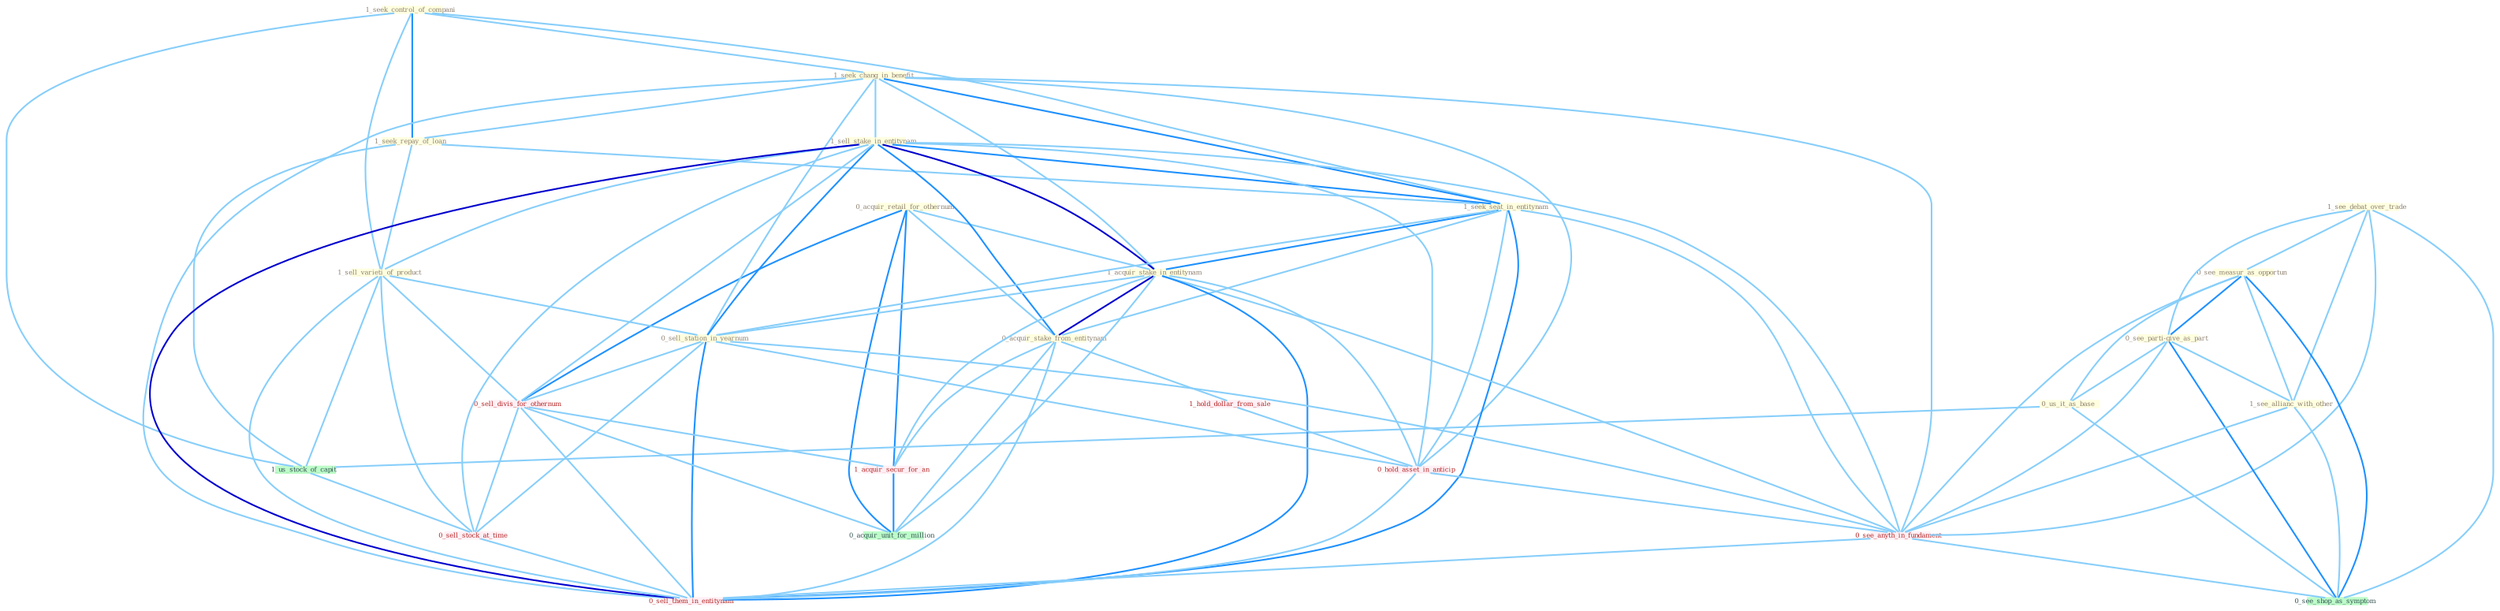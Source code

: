 Graph G{ 
    node
    [shape=polygon,style=filled,width=.5,height=.06,color="#BDFCC9",fixedsize=true,fontsize=4,
    fontcolor="#2f4f4f"];
    {node
    [color="#ffffe0", fontcolor="#8b7d6b"] "1_see_debat_over_trade " "0_acquir_retail_for_othernum " "1_seek_control_of_compani " "0_see_measur_as_opportun " "1_seek_chang_in_benefit " "1_seek_repay_of_loan " "0_see_parti-give_as_part " "1_sell_stake_in_entitynam " "1_see_allianc_with_other " "1_sell_varieti_of_product " "0_us_it_as_base " "1_seek_seat_in_entitynam " "1_acquir_stake_in_entitynam " "0_sell_station_in_yearnum " "0_acquir_stake_from_entitynam "}
{node [color="#fff0f5", fontcolor="#b22222"] "0_sell_divis_for_othernum " "1_acquir_secur_for_an " "1_hold_dollar_from_sale " "0_hold_asset_in_anticip " "0_sell_stock_at_time " "0_see_anyth_in_fundament " "0_sell_them_in_entitynam "}
edge [color="#B0E2FF"];

	"1_see_debat_over_trade " -- "0_see_measur_as_opportun " [w="1", color="#87cefa" ];
	"1_see_debat_over_trade " -- "0_see_parti-give_as_part " [w="1", color="#87cefa" ];
	"1_see_debat_over_trade " -- "1_see_allianc_with_other " [w="1", color="#87cefa" ];
	"1_see_debat_over_trade " -- "0_see_anyth_in_fundament " [w="1", color="#87cefa" ];
	"1_see_debat_over_trade " -- "0_see_shop_as_symptom " [w="1", color="#87cefa" ];
	"0_acquir_retail_for_othernum " -- "1_acquir_stake_in_entitynam " [w="1", color="#87cefa" ];
	"0_acquir_retail_for_othernum " -- "0_acquir_stake_from_entitynam " [w="1", color="#87cefa" ];
	"0_acquir_retail_for_othernum " -- "0_sell_divis_for_othernum " [w="2", color="#1e90ff" , len=0.8];
	"0_acquir_retail_for_othernum " -- "1_acquir_secur_for_an " [w="2", color="#1e90ff" , len=0.8];
	"0_acquir_retail_for_othernum " -- "0_acquir_unit_for_million " [w="2", color="#1e90ff" , len=0.8];
	"1_seek_control_of_compani " -- "1_seek_chang_in_benefit " [w="1", color="#87cefa" ];
	"1_seek_control_of_compani " -- "1_seek_repay_of_loan " [w="2", color="#1e90ff" , len=0.8];
	"1_seek_control_of_compani " -- "1_sell_varieti_of_product " [w="1", color="#87cefa" ];
	"1_seek_control_of_compani " -- "1_seek_seat_in_entitynam " [w="1", color="#87cefa" ];
	"1_seek_control_of_compani " -- "1_us_stock_of_capit " [w="1", color="#87cefa" ];
	"0_see_measur_as_opportun " -- "0_see_parti-give_as_part " [w="2", color="#1e90ff" , len=0.8];
	"0_see_measur_as_opportun " -- "1_see_allianc_with_other " [w="1", color="#87cefa" ];
	"0_see_measur_as_opportun " -- "0_us_it_as_base " [w="1", color="#87cefa" ];
	"0_see_measur_as_opportun " -- "0_see_anyth_in_fundament " [w="1", color="#87cefa" ];
	"0_see_measur_as_opportun " -- "0_see_shop_as_symptom " [w="2", color="#1e90ff" , len=0.8];
	"1_seek_chang_in_benefit " -- "1_seek_repay_of_loan " [w="1", color="#87cefa" ];
	"1_seek_chang_in_benefit " -- "1_sell_stake_in_entitynam " [w="1", color="#87cefa" ];
	"1_seek_chang_in_benefit " -- "1_seek_seat_in_entitynam " [w="2", color="#1e90ff" , len=0.8];
	"1_seek_chang_in_benefit " -- "1_acquir_stake_in_entitynam " [w="1", color="#87cefa" ];
	"1_seek_chang_in_benefit " -- "0_sell_station_in_yearnum " [w="1", color="#87cefa" ];
	"1_seek_chang_in_benefit " -- "0_hold_asset_in_anticip " [w="1", color="#87cefa" ];
	"1_seek_chang_in_benefit " -- "0_see_anyth_in_fundament " [w="1", color="#87cefa" ];
	"1_seek_chang_in_benefit " -- "0_sell_them_in_entitynam " [w="1", color="#87cefa" ];
	"1_seek_repay_of_loan " -- "1_sell_varieti_of_product " [w="1", color="#87cefa" ];
	"1_seek_repay_of_loan " -- "1_seek_seat_in_entitynam " [w="1", color="#87cefa" ];
	"1_seek_repay_of_loan " -- "1_us_stock_of_capit " [w="1", color="#87cefa" ];
	"0_see_parti-give_as_part " -- "1_see_allianc_with_other " [w="1", color="#87cefa" ];
	"0_see_parti-give_as_part " -- "0_us_it_as_base " [w="1", color="#87cefa" ];
	"0_see_parti-give_as_part " -- "0_see_anyth_in_fundament " [w="1", color="#87cefa" ];
	"0_see_parti-give_as_part " -- "0_see_shop_as_symptom " [w="2", color="#1e90ff" , len=0.8];
	"1_sell_stake_in_entitynam " -- "1_sell_varieti_of_product " [w="1", color="#87cefa" ];
	"1_sell_stake_in_entitynam " -- "1_seek_seat_in_entitynam " [w="2", color="#1e90ff" , len=0.8];
	"1_sell_stake_in_entitynam " -- "1_acquir_stake_in_entitynam " [w="3", color="#0000cd" , len=0.6];
	"1_sell_stake_in_entitynam " -- "0_sell_station_in_yearnum " [w="2", color="#1e90ff" , len=0.8];
	"1_sell_stake_in_entitynam " -- "0_acquir_stake_from_entitynam " [w="2", color="#1e90ff" , len=0.8];
	"1_sell_stake_in_entitynam " -- "0_sell_divis_for_othernum " [w="1", color="#87cefa" ];
	"1_sell_stake_in_entitynam " -- "0_hold_asset_in_anticip " [w="1", color="#87cefa" ];
	"1_sell_stake_in_entitynam " -- "0_sell_stock_at_time " [w="1", color="#87cefa" ];
	"1_sell_stake_in_entitynam " -- "0_see_anyth_in_fundament " [w="1", color="#87cefa" ];
	"1_sell_stake_in_entitynam " -- "0_sell_them_in_entitynam " [w="3", color="#0000cd" , len=0.6];
	"1_see_allianc_with_other " -- "0_see_anyth_in_fundament " [w="1", color="#87cefa" ];
	"1_see_allianc_with_other " -- "0_see_shop_as_symptom " [w="1", color="#87cefa" ];
	"1_sell_varieti_of_product " -- "0_sell_station_in_yearnum " [w="1", color="#87cefa" ];
	"1_sell_varieti_of_product " -- "0_sell_divis_for_othernum " [w="1", color="#87cefa" ];
	"1_sell_varieti_of_product " -- "1_us_stock_of_capit " [w="1", color="#87cefa" ];
	"1_sell_varieti_of_product " -- "0_sell_stock_at_time " [w="1", color="#87cefa" ];
	"1_sell_varieti_of_product " -- "0_sell_them_in_entitynam " [w="1", color="#87cefa" ];
	"0_us_it_as_base " -- "1_us_stock_of_capit " [w="1", color="#87cefa" ];
	"0_us_it_as_base " -- "0_see_shop_as_symptom " [w="1", color="#87cefa" ];
	"1_seek_seat_in_entitynam " -- "1_acquir_stake_in_entitynam " [w="2", color="#1e90ff" , len=0.8];
	"1_seek_seat_in_entitynam " -- "0_sell_station_in_yearnum " [w="1", color="#87cefa" ];
	"1_seek_seat_in_entitynam " -- "0_acquir_stake_from_entitynam " [w="1", color="#87cefa" ];
	"1_seek_seat_in_entitynam " -- "0_hold_asset_in_anticip " [w="1", color="#87cefa" ];
	"1_seek_seat_in_entitynam " -- "0_see_anyth_in_fundament " [w="1", color="#87cefa" ];
	"1_seek_seat_in_entitynam " -- "0_sell_them_in_entitynam " [w="2", color="#1e90ff" , len=0.8];
	"1_acquir_stake_in_entitynam " -- "0_sell_station_in_yearnum " [w="1", color="#87cefa" ];
	"1_acquir_stake_in_entitynam " -- "0_acquir_stake_from_entitynam " [w="3", color="#0000cd" , len=0.6];
	"1_acquir_stake_in_entitynam " -- "1_acquir_secur_for_an " [w="1", color="#87cefa" ];
	"1_acquir_stake_in_entitynam " -- "0_hold_asset_in_anticip " [w="1", color="#87cefa" ];
	"1_acquir_stake_in_entitynam " -- "0_see_anyth_in_fundament " [w="1", color="#87cefa" ];
	"1_acquir_stake_in_entitynam " -- "0_acquir_unit_for_million " [w="1", color="#87cefa" ];
	"1_acquir_stake_in_entitynam " -- "0_sell_them_in_entitynam " [w="2", color="#1e90ff" , len=0.8];
	"0_sell_station_in_yearnum " -- "0_sell_divis_for_othernum " [w="1", color="#87cefa" ];
	"0_sell_station_in_yearnum " -- "0_hold_asset_in_anticip " [w="1", color="#87cefa" ];
	"0_sell_station_in_yearnum " -- "0_sell_stock_at_time " [w="1", color="#87cefa" ];
	"0_sell_station_in_yearnum " -- "0_see_anyth_in_fundament " [w="1", color="#87cefa" ];
	"0_sell_station_in_yearnum " -- "0_sell_them_in_entitynam " [w="2", color="#1e90ff" , len=0.8];
	"0_acquir_stake_from_entitynam " -- "1_acquir_secur_for_an " [w="1", color="#87cefa" ];
	"0_acquir_stake_from_entitynam " -- "1_hold_dollar_from_sale " [w="1", color="#87cefa" ];
	"0_acquir_stake_from_entitynam " -- "0_acquir_unit_for_million " [w="1", color="#87cefa" ];
	"0_acquir_stake_from_entitynam " -- "0_sell_them_in_entitynam " [w="1", color="#87cefa" ];
	"0_sell_divis_for_othernum " -- "1_acquir_secur_for_an " [w="1", color="#87cefa" ];
	"0_sell_divis_for_othernum " -- "0_sell_stock_at_time " [w="1", color="#87cefa" ];
	"0_sell_divis_for_othernum " -- "0_acquir_unit_for_million " [w="1", color="#87cefa" ];
	"0_sell_divis_for_othernum " -- "0_sell_them_in_entitynam " [w="1", color="#87cefa" ];
	"1_acquir_secur_for_an " -- "0_acquir_unit_for_million " [w="2", color="#1e90ff" , len=0.8];
	"1_us_stock_of_capit " -- "0_sell_stock_at_time " [w="1", color="#87cefa" ];
	"1_hold_dollar_from_sale " -- "0_hold_asset_in_anticip " [w="1", color="#87cefa" ];
	"0_hold_asset_in_anticip " -- "0_see_anyth_in_fundament " [w="1", color="#87cefa" ];
	"0_hold_asset_in_anticip " -- "0_sell_them_in_entitynam " [w="1", color="#87cefa" ];
	"0_sell_stock_at_time " -- "0_sell_them_in_entitynam " [w="1", color="#87cefa" ];
	"0_see_anyth_in_fundament " -- "0_see_shop_as_symptom " [w="1", color="#87cefa" ];
	"0_see_anyth_in_fundament " -- "0_sell_them_in_entitynam " [w="1", color="#87cefa" ];
}